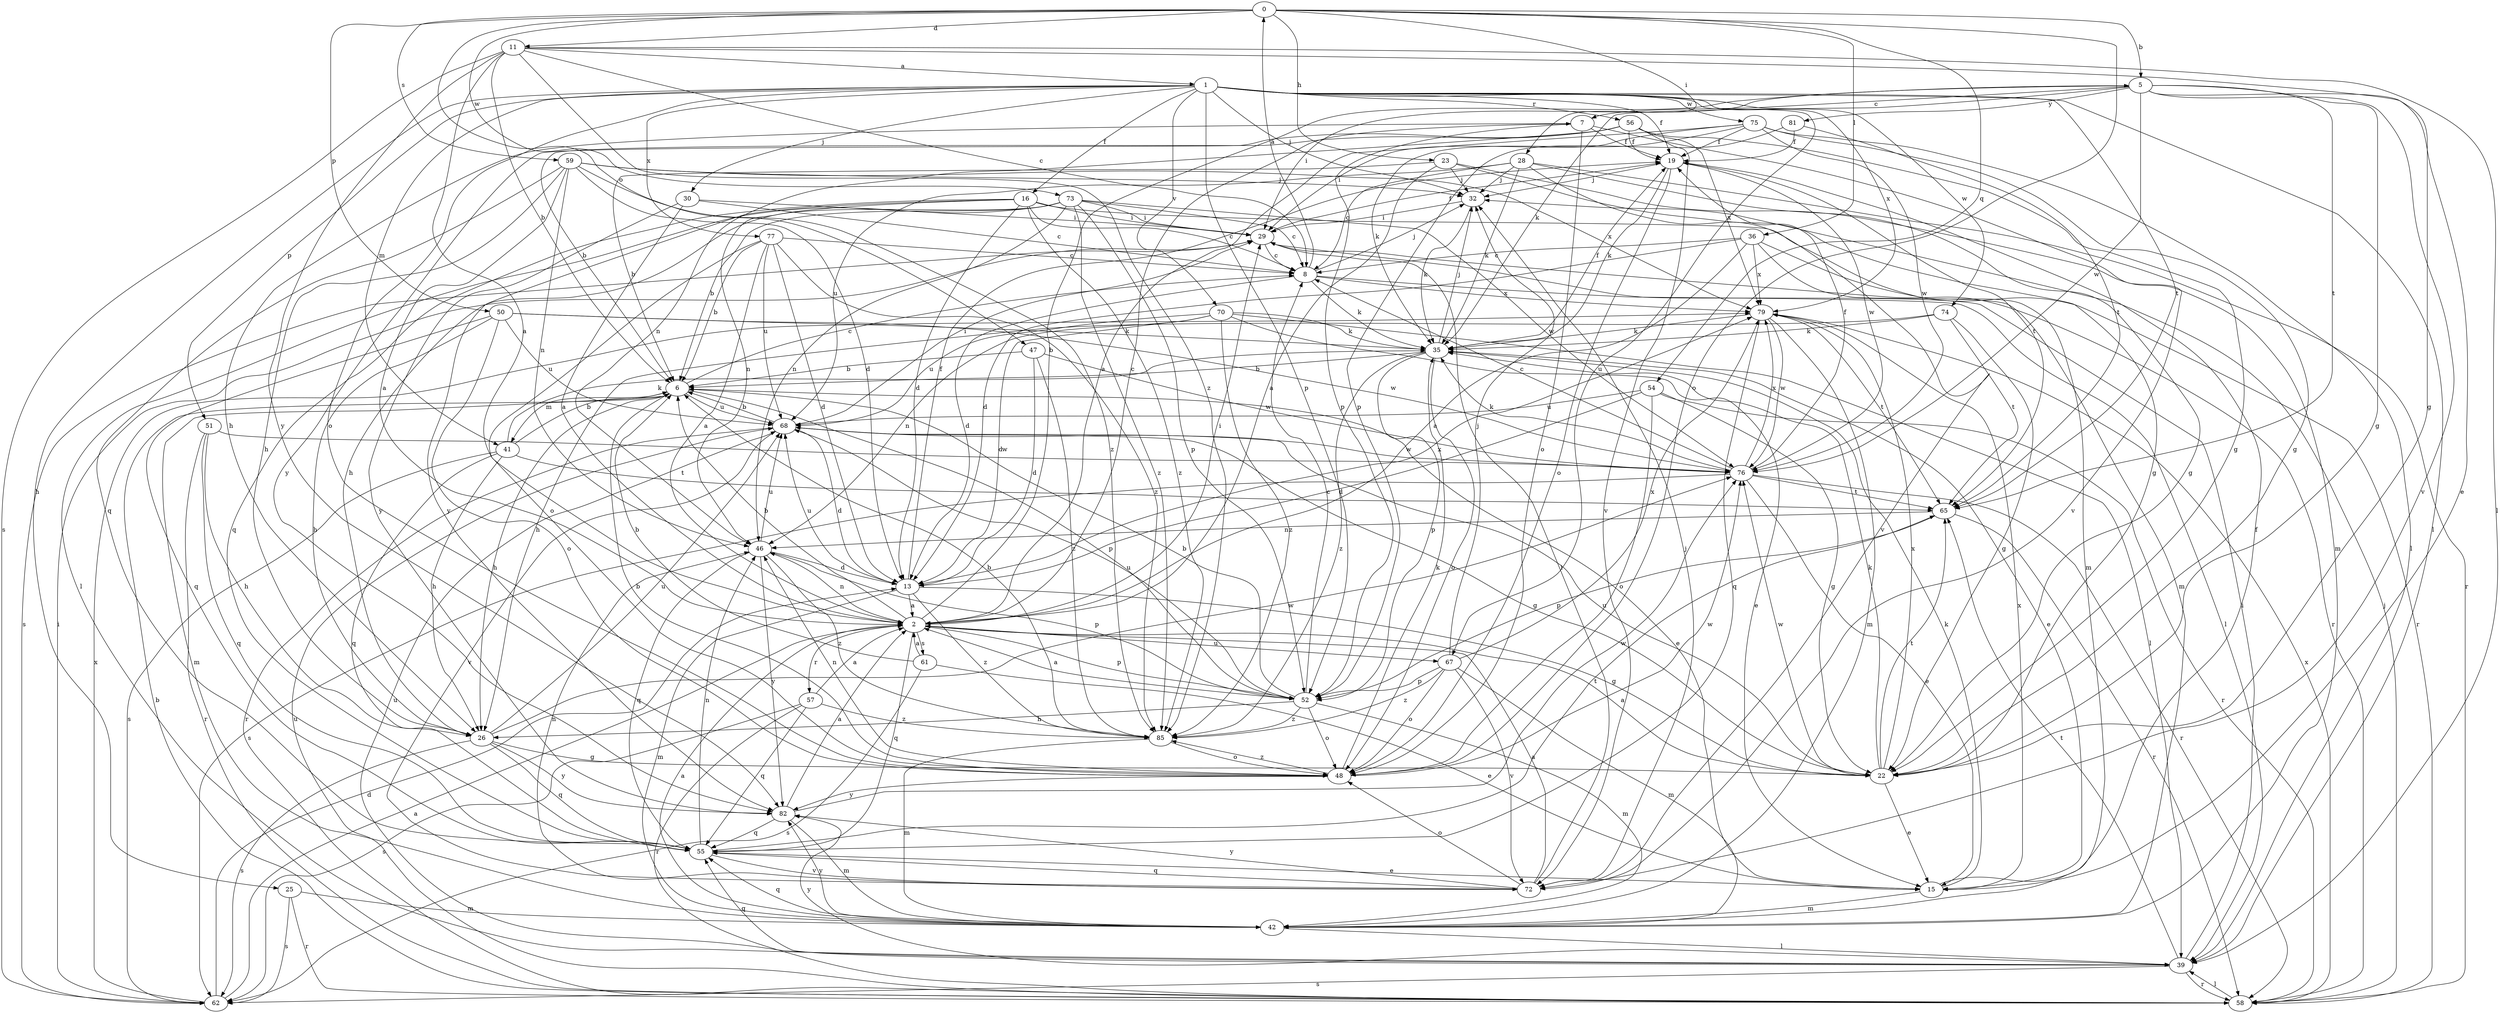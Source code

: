 strict digraph  {
0;
1;
2;
5;
6;
7;
8;
11;
13;
15;
16;
19;
22;
23;
25;
26;
28;
29;
30;
32;
35;
36;
39;
41;
42;
46;
47;
48;
50;
51;
52;
54;
55;
56;
57;
58;
59;
61;
62;
65;
67;
68;
70;
72;
73;
74;
75;
76;
77;
79;
81;
82;
85;
0 -> 5  [label=b];
0 -> 11  [label=d];
0 -> 23  [label=h];
0 -> 28  [label=i];
0 -> 36  [label=l];
0 -> 47  [label=o];
0 -> 48  [label=o];
0 -> 50  [label=p];
0 -> 54  [label=q];
0 -> 59  [label=s];
0 -> 73  [label=w];
1 -> 16  [label=f];
1 -> 19  [label=f];
1 -> 25  [label=h];
1 -> 30  [label=j];
1 -> 32  [label=j];
1 -> 39  [label=l];
1 -> 41  [label=m];
1 -> 48  [label=o];
1 -> 51  [label=p];
1 -> 52  [label=p];
1 -> 56  [label=r];
1 -> 65  [label=t];
1 -> 67  [label=u];
1 -> 70  [label=v];
1 -> 74  [label=w];
1 -> 75  [label=w];
1 -> 77  [label=x];
1 -> 79  [label=x];
2 -> 5  [label=b];
2 -> 6  [label=b];
2 -> 7  [label=c];
2 -> 29  [label=i];
2 -> 46  [label=n];
2 -> 52  [label=p];
2 -> 55  [label=q];
2 -> 57  [label=r];
2 -> 61  [label=s];
2 -> 67  [label=u];
5 -> 7  [label=c];
5 -> 15  [label=e];
5 -> 22  [label=g];
5 -> 29  [label=i];
5 -> 35  [label=k];
5 -> 65  [label=t];
5 -> 72  [label=v];
5 -> 76  [label=w];
5 -> 81  [label=y];
6 -> 8  [label=c];
6 -> 15  [label=e];
6 -> 26  [label=h];
6 -> 41  [label=m];
6 -> 42  [label=m];
6 -> 52  [label=p];
6 -> 68  [label=u];
7 -> 19  [label=f];
7 -> 26  [label=h];
7 -> 48  [label=o];
7 -> 52  [label=p];
7 -> 72  [label=v];
8 -> 0  [label=a];
8 -> 13  [label=d];
8 -> 32  [label=j];
8 -> 35  [label=k];
8 -> 39  [label=l];
8 -> 79  [label=x];
11 -> 1  [label=a];
11 -> 2  [label=a];
11 -> 6  [label=b];
11 -> 8  [label=c];
11 -> 22  [label=g];
11 -> 39  [label=l];
11 -> 62  [label=s];
11 -> 82  [label=y];
11 -> 85  [label=z];
13 -> 2  [label=a];
13 -> 19  [label=f];
13 -> 22  [label=g];
13 -> 42  [label=m];
13 -> 68  [label=u];
13 -> 79  [label=x];
13 -> 85  [label=z];
15 -> 19  [label=f];
15 -> 35  [label=k];
15 -> 42  [label=m];
15 -> 79  [label=x];
16 -> 8  [label=c];
16 -> 13  [label=d];
16 -> 29  [label=i];
16 -> 42  [label=m];
16 -> 46  [label=n];
16 -> 55  [label=q];
16 -> 82  [label=y];
16 -> 85  [label=z];
19 -> 32  [label=j];
19 -> 35  [label=k];
19 -> 48  [label=o];
19 -> 65  [label=t];
19 -> 76  [label=w];
22 -> 2  [label=a];
22 -> 15  [label=e];
22 -> 35  [label=k];
22 -> 65  [label=t];
22 -> 68  [label=u];
22 -> 76  [label=w];
22 -> 79  [label=x];
23 -> 2  [label=a];
23 -> 6  [label=b];
23 -> 22  [label=g];
23 -> 32  [label=j];
23 -> 42  [label=m];
25 -> 42  [label=m];
25 -> 58  [label=r];
25 -> 62  [label=s];
26 -> 22  [label=g];
26 -> 55  [label=q];
26 -> 62  [label=s];
26 -> 68  [label=u];
26 -> 76  [label=w];
26 -> 82  [label=y];
28 -> 8  [label=c];
28 -> 22  [label=g];
28 -> 32  [label=j];
28 -> 35  [label=k];
28 -> 58  [label=r];
28 -> 68  [label=u];
28 -> 72  [label=v];
29 -> 8  [label=c];
29 -> 19  [label=f];
29 -> 58  [label=r];
29 -> 62  [label=s];
30 -> 2  [label=a];
30 -> 8  [label=c];
30 -> 29  [label=i];
30 -> 82  [label=y];
32 -> 29  [label=i];
32 -> 35  [label=k];
35 -> 6  [label=b];
35 -> 15  [label=e];
35 -> 19  [label=f];
35 -> 32  [label=j];
35 -> 48  [label=o];
35 -> 52  [label=p];
35 -> 85  [label=z];
36 -> 2  [label=a];
36 -> 8  [label=c];
36 -> 13  [label=d];
36 -> 42  [label=m];
36 -> 58  [label=r];
36 -> 79  [label=x];
39 -> 29  [label=i];
39 -> 55  [label=q];
39 -> 58  [label=r];
39 -> 62  [label=s];
39 -> 65  [label=t];
39 -> 68  [label=u];
39 -> 82  [label=y];
41 -> 6  [label=b];
41 -> 26  [label=h];
41 -> 35  [label=k];
41 -> 55  [label=q];
41 -> 62  [label=s];
41 -> 65  [label=t];
42 -> 2  [label=a];
42 -> 39  [label=l];
42 -> 55  [label=q];
42 -> 82  [label=y];
46 -> 13  [label=d];
46 -> 52  [label=p];
46 -> 55  [label=q];
46 -> 68  [label=u];
46 -> 82  [label=y];
46 -> 85  [label=z];
47 -> 6  [label=b];
47 -> 13  [label=d];
47 -> 76  [label=w];
47 -> 85  [label=z];
48 -> 6  [label=b];
48 -> 35  [label=k];
48 -> 46  [label=n];
48 -> 76  [label=w];
48 -> 82  [label=y];
48 -> 85  [label=z];
50 -> 26  [label=h];
50 -> 35  [label=k];
50 -> 48  [label=o];
50 -> 55  [label=q];
50 -> 68  [label=u];
50 -> 76  [label=w];
51 -> 26  [label=h];
51 -> 55  [label=q];
51 -> 58  [label=r];
51 -> 76  [label=w];
52 -> 2  [label=a];
52 -> 6  [label=b];
52 -> 8  [label=c];
52 -> 26  [label=h];
52 -> 42  [label=m];
52 -> 48  [label=o];
52 -> 68  [label=u];
52 -> 85  [label=z];
54 -> 13  [label=d];
54 -> 22  [label=g];
54 -> 48  [label=o];
54 -> 58  [label=r];
54 -> 68  [label=u];
55 -> 15  [label=e];
55 -> 46  [label=n];
55 -> 65  [label=t];
55 -> 72  [label=v];
56 -> 6  [label=b];
56 -> 19  [label=f];
56 -> 22  [label=g];
56 -> 46  [label=n];
56 -> 72  [label=v];
56 -> 79  [label=x];
56 -> 82  [label=y];
57 -> 2  [label=a];
57 -> 55  [label=q];
57 -> 58  [label=r];
57 -> 62  [label=s];
57 -> 85  [label=z];
58 -> 6  [label=b];
58 -> 32  [label=j];
58 -> 39  [label=l];
58 -> 68  [label=u];
58 -> 79  [label=x];
59 -> 2  [label=a];
59 -> 13  [label=d];
59 -> 26  [label=h];
59 -> 32  [label=j];
59 -> 46  [label=n];
59 -> 55  [label=q];
59 -> 79  [label=x];
59 -> 85  [label=z];
61 -> 2  [label=a];
61 -> 6  [label=b];
61 -> 15  [label=e];
61 -> 62  [label=s];
62 -> 2  [label=a];
62 -> 13  [label=d];
62 -> 29  [label=i];
62 -> 79  [label=x];
65 -> 46  [label=n];
65 -> 52  [label=p];
65 -> 58  [label=r];
67 -> 32  [label=j];
67 -> 42  [label=m];
67 -> 48  [label=o];
67 -> 52  [label=p];
67 -> 72  [label=v];
67 -> 79  [label=x];
67 -> 85  [label=z];
68 -> 6  [label=b];
68 -> 13  [label=d];
68 -> 22  [label=g];
68 -> 29  [label=i];
68 -> 58  [label=r];
68 -> 72  [label=v];
68 -> 76  [label=w];
70 -> 13  [label=d];
70 -> 15  [label=e];
70 -> 35  [label=k];
70 -> 39  [label=l];
70 -> 46  [label=n];
70 -> 68  [label=u];
70 -> 85  [label=z];
72 -> 2  [label=a];
72 -> 29  [label=i];
72 -> 32  [label=j];
72 -> 46  [label=n];
72 -> 48  [label=o];
72 -> 55  [label=q];
72 -> 82  [label=y];
73 -> 6  [label=b];
73 -> 8  [label=c];
73 -> 26  [label=h];
73 -> 29  [label=i];
73 -> 39  [label=l];
73 -> 46  [label=n];
73 -> 52  [label=p];
73 -> 76  [label=w];
73 -> 85  [label=z];
74 -> 22  [label=g];
74 -> 26  [label=h];
74 -> 35  [label=k];
74 -> 65  [label=t];
75 -> 2  [label=a];
75 -> 19  [label=f];
75 -> 22  [label=g];
75 -> 29  [label=i];
75 -> 35  [label=k];
75 -> 39  [label=l];
75 -> 76  [label=w];
76 -> 8  [label=c];
76 -> 15  [label=e];
76 -> 19  [label=f];
76 -> 35  [label=k];
76 -> 58  [label=r];
76 -> 62  [label=s];
76 -> 65  [label=t];
76 -> 79  [label=x];
77 -> 2  [label=a];
77 -> 6  [label=b];
77 -> 8  [label=c];
77 -> 13  [label=d];
77 -> 48  [label=o];
77 -> 68  [label=u];
77 -> 85  [label=z];
79 -> 35  [label=k];
79 -> 42  [label=m];
79 -> 55  [label=q];
79 -> 65  [label=t];
79 -> 76  [label=w];
81 -> 19  [label=f];
81 -> 52  [label=p];
81 -> 65  [label=t];
82 -> 2  [label=a];
82 -> 42  [label=m];
82 -> 55  [label=q];
82 -> 76  [label=w];
85 -> 6  [label=b];
85 -> 42  [label=m];
85 -> 48  [label=o];
}
